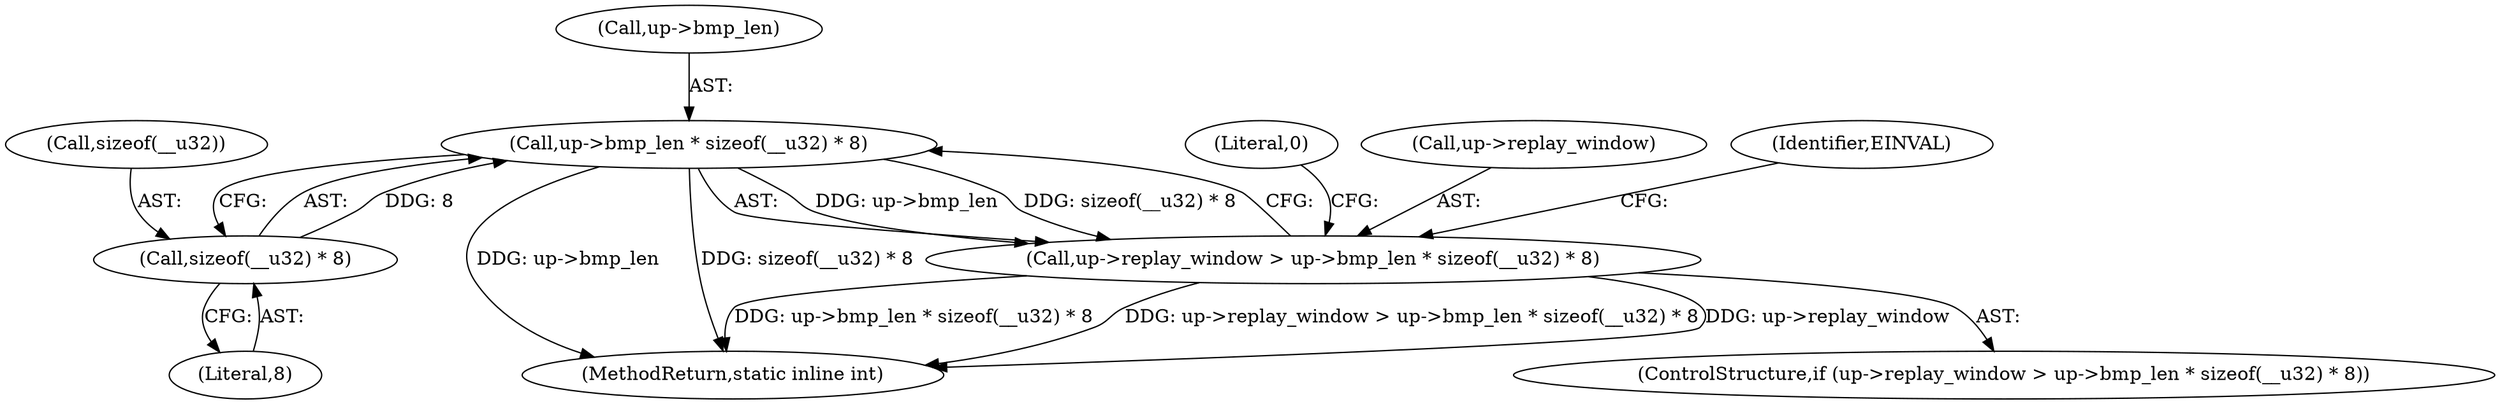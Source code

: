 digraph "0_linux_f843ee6dd019bcece3e74e76ad9df0155655d0df@API" {
"1000140" [label="(Call,up->bmp_len * sizeof(__u32) * 8)"];
"1000144" [label="(Call,sizeof(__u32) * 8)"];
"1000136" [label="(Call,up->replay_window > up->bmp_len * sizeof(__u32) * 8)"];
"1000144" [label="(Call,sizeof(__u32) * 8)"];
"1000153" [label="(MethodReturn,static inline int)"];
"1000152" [label="(Literal,0)"];
"1000135" [label="(ControlStructure,if (up->replay_window > up->bmp_len * sizeof(__u32) * 8))"];
"1000137" [label="(Call,up->replay_window)"];
"1000147" [label="(Literal,8)"];
"1000140" [label="(Call,up->bmp_len * sizeof(__u32) * 8)"];
"1000150" [label="(Identifier,EINVAL)"];
"1000145" [label="(Call,sizeof(__u32))"];
"1000141" [label="(Call,up->bmp_len)"];
"1000136" [label="(Call,up->replay_window > up->bmp_len * sizeof(__u32) * 8)"];
"1000140" -> "1000136"  [label="AST: "];
"1000140" -> "1000144"  [label="CFG: "];
"1000141" -> "1000140"  [label="AST: "];
"1000144" -> "1000140"  [label="AST: "];
"1000136" -> "1000140"  [label="CFG: "];
"1000140" -> "1000153"  [label="DDG: up->bmp_len"];
"1000140" -> "1000153"  [label="DDG: sizeof(__u32) * 8"];
"1000140" -> "1000136"  [label="DDG: up->bmp_len"];
"1000140" -> "1000136"  [label="DDG: sizeof(__u32) * 8"];
"1000144" -> "1000140"  [label="DDG: 8"];
"1000144" -> "1000147"  [label="CFG: "];
"1000145" -> "1000144"  [label="AST: "];
"1000147" -> "1000144"  [label="AST: "];
"1000136" -> "1000135"  [label="AST: "];
"1000137" -> "1000136"  [label="AST: "];
"1000150" -> "1000136"  [label="CFG: "];
"1000152" -> "1000136"  [label="CFG: "];
"1000136" -> "1000153"  [label="DDG: up->bmp_len * sizeof(__u32) * 8"];
"1000136" -> "1000153"  [label="DDG: up->replay_window > up->bmp_len * sizeof(__u32) * 8"];
"1000136" -> "1000153"  [label="DDG: up->replay_window"];
}
